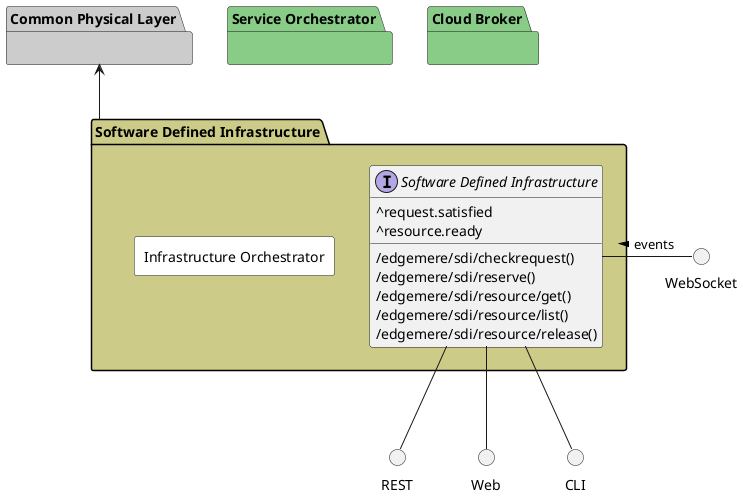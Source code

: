 @startuml


package "Common Physical Layer" #cccccc {

}

package "Software Defined Infrastructure" #cccc88 {

}

package "Service Orchestrator" #88cc88 {

}

package "Cloud Broker" #88cc88 {

}


package "Software Defined Infrastructure" #cccc88 {

    interface "Software Defined Infrastructure" as i {
            ^request.satisfied
            ^resource.ready
    
            /edgemere/sdi/checkrequest()
            /edgemere/sdi/reserve()
            /edgemere/sdi/resource/get()
            /edgemere/sdi/resource/list()
            /edgemere/sdi/resource/release()
    
    }
}

circle REST
circle Web
circle CLI
circle WebSocket

i -down- Web
i -down- CLI
i -down- REST
WebSocket -left- i: events >

package "Software Defined Infrastructure" #cccc88 {


rectangle "Infrastructure Orchestrator" #white {
}

}


    "Common Physical Layer" <-- "Software Defined Infrastructure"


@enduml

